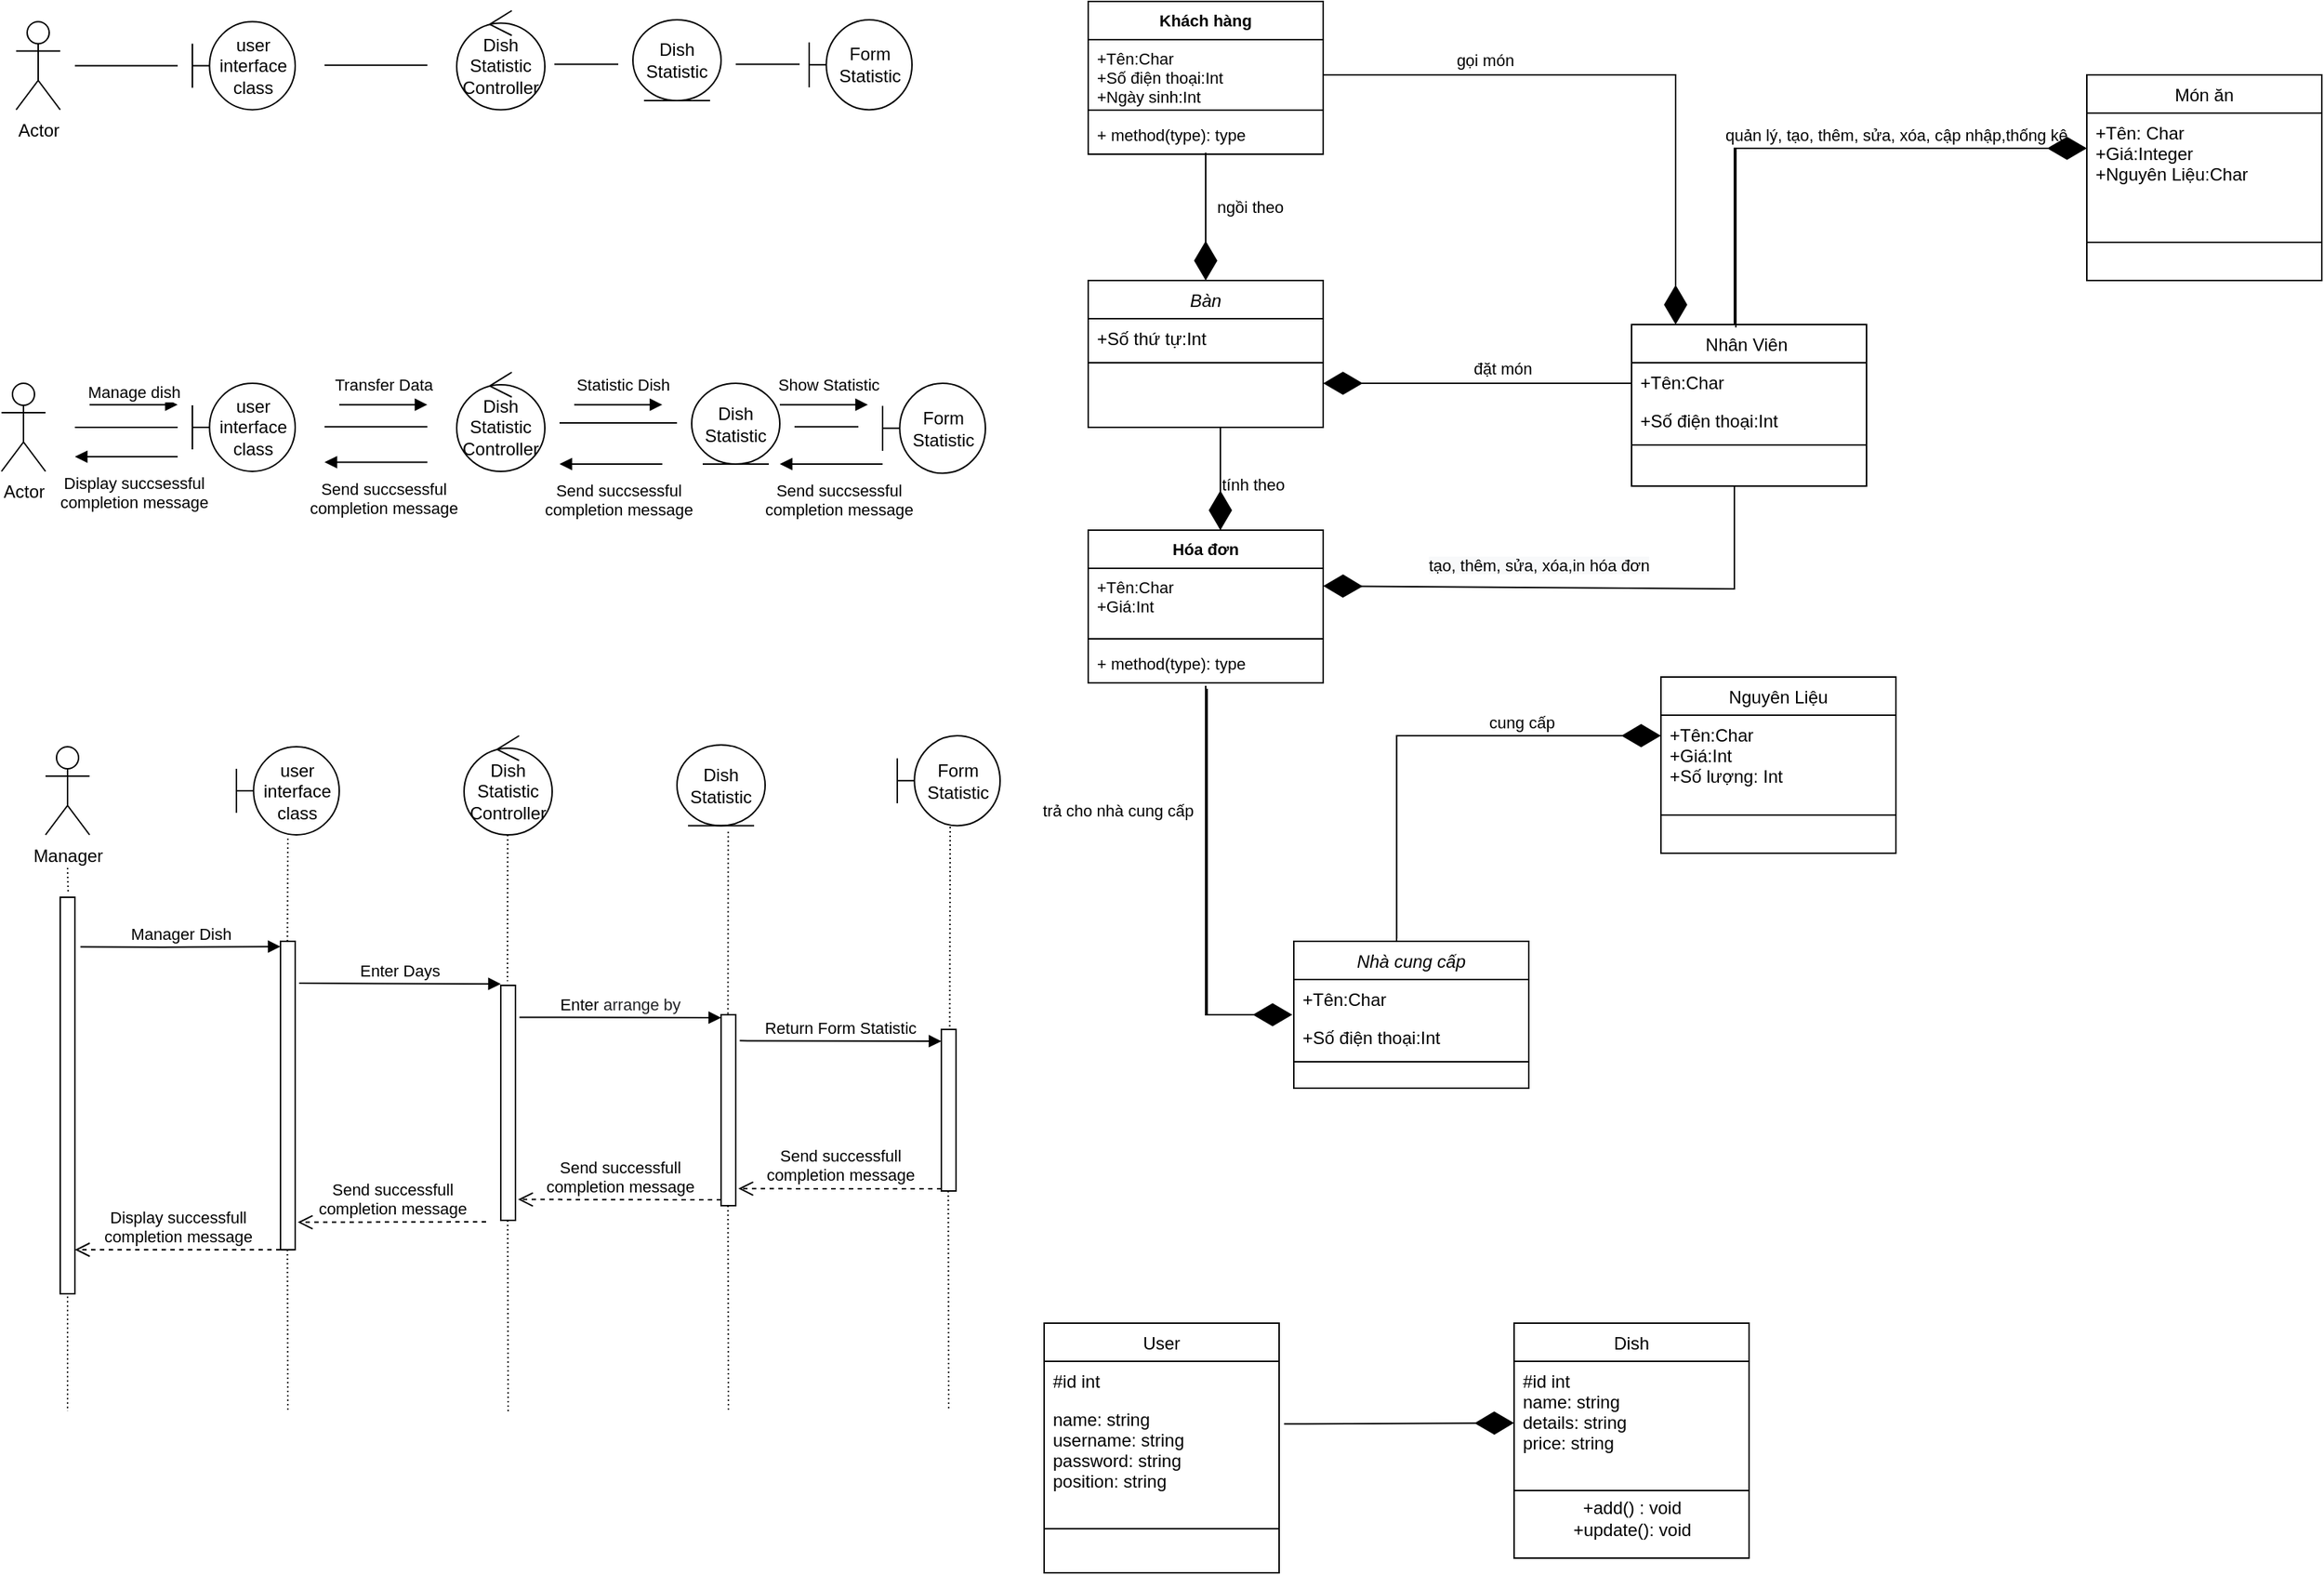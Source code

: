 <mxfile version="18.0.0" type="github">
  <diagram id="C5RBs43oDa-KdzZeNtuy" name="Page-1">
    <mxGraphModel dx="1975" dy="633" grid="1" gridSize="10" guides="1" tooltips="1" connect="1" arrows="1" fold="1" page="1" pageScale="1" pageWidth="827" pageHeight="1169" math="0" shadow="0">
      <root>
        <mxCell id="WIyWlLk6GJQsqaUBKTNV-0" />
        <mxCell id="WIyWlLk6GJQsqaUBKTNV-1" parent="WIyWlLk6GJQsqaUBKTNV-0" />
        <mxCell id="zkfFHV4jXpPFQw0GAbJ--6" value="Nhân Viên &#xa;" style="swimlane;fontStyle=0;align=center;verticalAlign=top;childLayout=stackLayout;horizontal=1;startSize=26;horizontalStack=0;resizeParent=1;resizeLast=0;collapsible=1;marginBottom=0;rounded=0;shadow=0;strokeWidth=1;" parent="WIyWlLk6GJQsqaUBKTNV-1" vertex="1">
          <mxGeometry x="300" y="260" width="160" height="110" as="geometry">
            <mxRectangle x="130" y="380" width="160" height="26" as="alternateBounds" />
          </mxGeometry>
        </mxCell>
        <mxCell id="zkfFHV4jXpPFQw0GAbJ--7" value="+Tên:Char" style="text;align=left;verticalAlign=top;spacingLeft=4;spacingRight=4;overflow=hidden;rotatable=0;points=[[0,0.5],[1,0.5]];portConstraint=eastwest;" parent="zkfFHV4jXpPFQw0GAbJ--6" vertex="1">
          <mxGeometry y="26" width="160" height="26" as="geometry" />
        </mxCell>
        <mxCell id="zkfFHV4jXpPFQw0GAbJ--8" value="+Số điện thoại:Int" style="text;align=left;verticalAlign=top;spacingLeft=4;spacingRight=4;overflow=hidden;rotatable=0;points=[[0,0.5],[1,0.5]];portConstraint=eastwest;rounded=0;shadow=0;html=0;" parent="zkfFHV4jXpPFQw0GAbJ--6" vertex="1">
          <mxGeometry y="52" width="160" height="26" as="geometry" />
        </mxCell>
        <mxCell id="zkfFHV4jXpPFQw0GAbJ--9" value="" style="line;html=1;strokeWidth=1;align=left;verticalAlign=middle;spacingTop=-1;spacingLeft=3;spacingRight=3;rotatable=0;labelPosition=right;points=[];portConstraint=eastwest;" parent="zkfFHV4jXpPFQw0GAbJ--6" vertex="1">
          <mxGeometry y="78" width="160" height="8" as="geometry" />
        </mxCell>
        <mxCell id="zkfFHV4jXpPFQw0GAbJ--13" value="Nguyên Liệu" style="swimlane;fontStyle=0;align=center;verticalAlign=top;childLayout=stackLayout;horizontal=1;startSize=26;horizontalStack=0;resizeParent=1;resizeLast=0;collapsible=1;marginBottom=0;rounded=0;shadow=0;strokeWidth=1;" parent="WIyWlLk6GJQsqaUBKTNV-1" vertex="1">
          <mxGeometry x="320" y="500" width="160" height="120" as="geometry">
            <mxRectangle x="340" y="380" width="170" height="26" as="alternateBounds" />
          </mxGeometry>
        </mxCell>
        <mxCell id="zkfFHV4jXpPFQw0GAbJ--14" value="+Tên:Char&#xa;+Giá:Int&#xa;+Số lượng: Int" style="text;align=left;verticalAlign=top;spacingLeft=4;spacingRight=4;overflow=hidden;rotatable=0;points=[[0,0.5],[1,0.5]];portConstraint=eastwest;" parent="zkfFHV4jXpPFQw0GAbJ--13" vertex="1">
          <mxGeometry y="26" width="160" height="54" as="geometry" />
        </mxCell>
        <mxCell id="zkfFHV4jXpPFQw0GAbJ--15" value="" style="line;html=1;strokeWidth=1;align=left;verticalAlign=middle;spacingTop=-1;spacingLeft=3;spacingRight=3;rotatable=0;labelPosition=right;points=[];portConstraint=eastwest;" parent="zkfFHV4jXpPFQw0GAbJ--13" vertex="1">
          <mxGeometry y="80" width="160" height="28" as="geometry" />
        </mxCell>
        <mxCell id="zkfFHV4jXpPFQw0GAbJ--17" value="Món ăn" style="swimlane;fontStyle=0;align=center;verticalAlign=top;childLayout=stackLayout;horizontal=1;startSize=26;horizontalStack=0;resizeParent=1;resizeLast=0;collapsible=1;marginBottom=0;rounded=0;shadow=0;strokeWidth=1;" parent="WIyWlLk6GJQsqaUBKTNV-1" vertex="1">
          <mxGeometry x="610" y="90" width="160" height="140" as="geometry">
            <mxRectangle x="550" y="140" width="160" height="26" as="alternateBounds" />
          </mxGeometry>
        </mxCell>
        <mxCell id="zkfFHV4jXpPFQw0GAbJ--18" value="+Tên: Char&#xa;+Giá:Integer&#xa;+Nguyên Liệu:Char" style="text;align=left;verticalAlign=top;spacingLeft=4;spacingRight=4;overflow=hidden;rotatable=0;points=[[0,0.5],[1,0.5]];portConstraint=eastwest;" parent="zkfFHV4jXpPFQw0GAbJ--17" vertex="1">
          <mxGeometry y="26" width="160" height="84" as="geometry" />
        </mxCell>
        <mxCell id="zkfFHV4jXpPFQw0GAbJ--23" value="" style="line;html=1;strokeWidth=1;align=left;verticalAlign=middle;spacingTop=-1;spacingLeft=3;spacingRight=3;rotatable=0;labelPosition=right;points=[];portConstraint=eastwest;" parent="zkfFHV4jXpPFQw0GAbJ--17" vertex="1">
          <mxGeometry y="110" width="160" height="8" as="geometry" />
        </mxCell>
        <mxCell id="zkfFHV4jXpPFQw0GAbJ--26" value="" style="endArrow=open;shadow=0;strokeWidth=1;rounded=0;endFill=1;edgeStyle=elbowEdgeStyle;elbow=vertical;exitX=0.444;exitY=0.018;exitDx=0;exitDy=0;exitPerimeter=0;" parent="WIyWlLk6GJQsqaUBKTNV-1" source="zkfFHV4jXpPFQw0GAbJ--6" target="zkfFHV4jXpPFQw0GAbJ--17" edge="1">
          <mxGeometry x="0.5" y="41" relative="1" as="geometry">
            <mxPoint x="370" y="140" as="sourcePoint" />
            <mxPoint x="540" y="192" as="targetPoint" />
            <mxPoint x="-40" y="32" as="offset" />
            <Array as="points">
              <mxPoint x="490" y="140" />
            </Array>
          </mxGeometry>
        </mxCell>
        <mxCell id="zkfFHV4jXpPFQw0GAbJ--27" value="" style="resizable=0;align=left;verticalAlign=bottom;labelBackgroundColor=none;fontSize=12;" parent="zkfFHV4jXpPFQw0GAbJ--26" connectable="0" vertex="1">
          <mxGeometry x="-1" relative="1" as="geometry">
            <mxPoint y="4" as="offset" />
          </mxGeometry>
        </mxCell>
        <mxCell id="zkfFHV4jXpPFQw0GAbJ--28" value="" style="resizable=0;align=right;verticalAlign=bottom;labelBackgroundColor=none;fontSize=12;" parent="zkfFHV4jXpPFQw0GAbJ--26" connectable="0" vertex="1">
          <mxGeometry x="1" relative="1" as="geometry">
            <mxPoint x="-7" y="4" as="offset" />
          </mxGeometry>
        </mxCell>
        <mxCell id="zkfFHV4jXpPFQw0GAbJ--29" value="&lt;span class=&quot;fontstyle21&quot;&gt;&lt;span style=&quot;line-height: 115%&quot;&gt;&lt;font style=&quot;font-size: 11px&quot;&gt;quản lý, tạo, thêm, sửa, xóa, cập nhập,thống kê&lt;/font&gt;&lt;/span&gt;&lt;/span&gt;" style="text;html=1;resizable=0;points=[];;align=center;verticalAlign=middle;labelBackgroundColor=none;rounded=0;shadow=0;strokeWidth=1;fontSize=12;" parent="zkfFHV4jXpPFQw0GAbJ--26" vertex="1" connectable="0">
          <mxGeometry x="0.5" y="49" relative="1" as="geometry">
            <mxPoint x="-40" y="40" as="offset" />
          </mxGeometry>
        </mxCell>
        <mxCell id="2_ZAel9p3WhtuxYIicwM-0" value="Nhà cung cấp" style="swimlane;fontStyle=2;align=center;verticalAlign=top;childLayout=stackLayout;horizontal=1;startSize=26;horizontalStack=0;resizeParent=1;resizeLast=0;collapsible=1;marginBottom=0;rounded=0;shadow=0;strokeWidth=1;" parent="WIyWlLk6GJQsqaUBKTNV-1" vertex="1">
          <mxGeometry x="70" y="680" width="160" height="100" as="geometry">
            <mxRectangle x="230" y="140" width="160" height="26" as="alternateBounds" />
          </mxGeometry>
        </mxCell>
        <mxCell id="2_ZAel9p3WhtuxYIicwM-1" value="+Tên:Char" style="text;align=left;verticalAlign=top;spacingLeft=4;spacingRight=4;overflow=hidden;rotatable=0;points=[[0,0.5],[1,0.5]];portConstraint=eastwest;" parent="2_ZAel9p3WhtuxYIicwM-0" vertex="1">
          <mxGeometry y="26" width="160" height="26" as="geometry" />
        </mxCell>
        <mxCell id="2_ZAel9p3WhtuxYIicwM-2" value="+Số điện thoại:Int" style="text;align=left;verticalAlign=top;spacingLeft=4;spacingRight=4;overflow=hidden;rotatable=0;points=[[0,0.5],[1,0.5]];portConstraint=eastwest;rounded=0;shadow=0;html=0;" parent="2_ZAel9p3WhtuxYIicwM-0" vertex="1">
          <mxGeometry y="52" width="160" height="26" as="geometry" />
        </mxCell>
        <mxCell id="2_ZAel9p3WhtuxYIicwM-4" value="" style="line;html=1;strokeWidth=1;align=left;verticalAlign=middle;spacingTop=-1;spacingLeft=3;spacingRight=3;rotatable=0;labelPosition=right;points=[];portConstraint=eastwest;" parent="2_ZAel9p3WhtuxYIicwM-0" vertex="1">
          <mxGeometry y="78" width="160" height="8" as="geometry" />
        </mxCell>
        <mxCell id="2_ZAel9p3WhtuxYIicwM-10" value="" style="endArrow=open;shadow=0;strokeWidth=1;rounded=0;endFill=1;edgeStyle=elbowEdgeStyle;elbow=vertical;exitX=0.438;exitY=-0.02;exitDx=0;exitDy=0;exitPerimeter=0;" parent="WIyWlLk6GJQsqaUBKTNV-1" source="2_ZAel9p3WhtuxYIicwM-0" edge="1">
          <mxGeometry x="0.5" y="41" relative="1" as="geometry">
            <mxPoint x="170" y="540" as="sourcePoint" />
            <mxPoint x="310" y="540" as="targetPoint" />
            <mxPoint x="-40" y="32" as="offset" />
            <Array as="points">
              <mxPoint x="290" y="540" />
              <mxPoint x="190" y="520" />
            </Array>
          </mxGeometry>
        </mxCell>
        <mxCell id="2_ZAel9p3WhtuxYIicwM-11" value="" style="resizable=0;align=left;verticalAlign=bottom;labelBackgroundColor=none;fontSize=12;" parent="2_ZAel9p3WhtuxYIicwM-10" connectable="0" vertex="1">
          <mxGeometry x="-1" relative="1" as="geometry">
            <mxPoint y="4" as="offset" />
          </mxGeometry>
        </mxCell>
        <mxCell id="2_ZAel9p3WhtuxYIicwM-12" value="" style="resizable=0;align=right;verticalAlign=bottom;labelBackgroundColor=none;fontSize=12;" parent="2_ZAel9p3WhtuxYIicwM-10" connectable="0" vertex="1">
          <mxGeometry x="1" relative="1" as="geometry">
            <mxPoint x="-7" y="4" as="offset" />
          </mxGeometry>
        </mxCell>
        <mxCell id="2_ZAel9p3WhtuxYIicwM-13" value="&lt;span style=&quot;font-size: 11px&quot;&gt;cung cấp&lt;/span&gt;" style="text;html=1;resizable=0;points=[];;align=center;verticalAlign=middle;labelBackgroundColor=none;rounded=0;shadow=0;strokeWidth=1;fontSize=12;" parent="2_ZAel9p3WhtuxYIicwM-10" vertex="1" connectable="0">
          <mxGeometry x="0.5" y="49" relative="1" as="geometry">
            <mxPoint x="-8" y="40" as="offset" />
          </mxGeometry>
        </mxCell>
        <mxCell id="2_ZAel9p3WhtuxYIicwM-14" value="Hóa đơn" style="swimlane;fontStyle=1;align=center;verticalAlign=top;childLayout=stackLayout;horizontal=1;startSize=26;horizontalStack=0;resizeParent=1;resizeParentMax=0;resizeLast=0;collapsible=1;marginBottom=0;fontSize=11;" parent="WIyWlLk6GJQsqaUBKTNV-1" vertex="1">
          <mxGeometry x="-70" y="400" width="160" height="104" as="geometry" />
        </mxCell>
        <mxCell id="2_ZAel9p3WhtuxYIicwM-15" value="+Tên:Char&#xa;+Giá:Int&#xa;" style="text;strokeColor=none;fillColor=none;align=left;verticalAlign=top;spacingLeft=4;spacingRight=4;overflow=hidden;rotatable=0;points=[[0,0.5],[1,0.5]];portConstraint=eastwest;fontSize=11;" parent="2_ZAel9p3WhtuxYIicwM-14" vertex="1">
          <mxGeometry y="26" width="160" height="44" as="geometry" />
        </mxCell>
        <mxCell id="2_ZAel9p3WhtuxYIicwM-16" value="" style="line;strokeWidth=1;fillColor=none;align=left;verticalAlign=middle;spacingTop=-1;spacingLeft=3;spacingRight=3;rotatable=0;labelPosition=right;points=[];portConstraint=eastwest;fontSize=11;" parent="2_ZAel9p3WhtuxYIicwM-14" vertex="1">
          <mxGeometry y="70" width="160" height="8" as="geometry" />
        </mxCell>
        <mxCell id="2_ZAel9p3WhtuxYIicwM-17" value="+ method(type): type" style="text;strokeColor=none;fillColor=none;align=left;verticalAlign=top;spacingLeft=4;spacingRight=4;overflow=hidden;rotatable=0;points=[[0,0.5],[1,0.5]];portConstraint=eastwest;fontSize=11;" parent="2_ZAel9p3WhtuxYIicwM-14" vertex="1">
          <mxGeometry y="78" width="160" height="26" as="geometry" />
        </mxCell>
        <mxCell id="2_ZAel9p3WhtuxYIicwM-22" value="Khách hàng" style="swimlane;fontStyle=1;align=center;verticalAlign=top;childLayout=stackLayout;horizontal=1;startSize=26;horizontalStack=0;resizeParent=1;resizeParentMax=0;resizeLast=0;collapsible=1;marginBottom=0;fontSize=11;" parent="WIyWlLk6GJQsqaUBKTNV-1" vertex="1">
          <mxGeometry x="-70" y="40" width="160" height="104" as="geometry" />
        </mxCell>
        <mxCell id="2_ZAel9p3WhtuxYIicwM-23" value="+Tên:Char&#xa;+Số điện thoại:Int&#xa;+Ngày sinh:Int" style="text;strokeColor=none;fillColor=none;align=left;verticalAlign=top;spacingLeft=4;spacingRight=4;overflow=hidden;rotatable=0;points=[[0,0.5],[1,0.5]];portConstraint=eastwest;fontSize=11;" parent="2_ZAel9p3WhtuxYIicwM-22" vertex="1">
          <mxGeometry y="26" width="160" height="44" as="geometry" />
        </mxCell>
        <mxCell id="2_ZAel9p3WhtuxYIicwM-24" value="" style="line;strokeWidth=1;fillColor=none;align=left;verticalAlign=middle;spacingTop=-1;spacingLeft=3;spacingRight=3;rotatable=0;labelPosition=right;points=[];portConstraint=eastwest;fontSize=11;" parent="2_ZAel9p3WhtuxYIicwM-22" vertex="1">
          <mxGeometry y="70" width="160" height="8" as="geometry" />
        </mxCell>
        <mxCell id="2_ZAel9p3WhtuxYIicwM-25" value="+ method(type): type" style="text;strokeColor=none;fillColor=none;align=left;verticalAlign=top;spacingLeft=4;spacingRight=4;overflow=hidden;rotatable=0;points=[[0,0.5],[1,0.5]];portConstraint=eastwest;fontSize=11;" parent="2_ZAel9p3WhtuxYIicwM-22" vertex="1">
          <mxGeometry y="78" width="160" height="26" as="geometry" />
        </mxCell>
        <mxCell id="4nAIRDbmSFTLAOndW7qM-0" value="Bàn" style="swimlane;fontStyle=2;align=center;verticalAlign=top;childLayout=stackLayout;horizontal=1;startSize=26;horizontalStack=0;resizeParent=1;resizeLast=0;collapsible=1;marginBottom=0;rounded=0;shadow=0;strokeWidth=1;" parent="WIyWlLk6GJQsqaUBKTNV-1" vertex="1">
          <mxGeometry x="-70" y="230" width="160" height="100" as="geometry">
            <mxRectangle x="230" y="140" width="160" height="26" as="alternateBounds" />
          </mxGeometry>
        </mxCell>
        <mxCell id="4nAIRDbmSFTLAOndW7qM-1" value="+Số thứ tự:Int" style="text;align=left;verticalAlign=top;spacingLeft=4;spacingRight=4;overflow=hidden;rotatable=0;points=[[0,0.5],[1,0.5]];portConstraint=eastwest;" parent="4nAIRDbmSFTLAOndW7qM-0" vertex="1">
          <mxGeometry y="26" width="160" height="26" as="geometry" />
        </mxCell>
        <mxCell id="4nAIRDbmSFTLAOndW7qM-3" value="" style="line;html=1;strokeWidth=1;align=left;verticalAlign=middle;spacingTop=-1;spacingLeft=3;spacingRight=3;rotatable=0;labelPosition=right;points=[];portConstraint=eastwest;" parent="4nAIRDbmSFTLAOndW7qM-0" vertex="1">
          <mxGeometry y="52" width="160" height="8" as="geometry" />
        </mxCell>
        <mxCell id="4nAIRDbmSFTLAOndW7qM-4" value="" style="endArrow=open;shadow=0;strokeWidth=1;rounded=0;endFill=1;edgeStyle=elbowEdgeStyle;elbow=vertical;exitX=0.5;exitY=1.077;exitDx=0;exitDy=0;exitPerimeter=0;" parent="WIyWlLk6GJQsqaUBKTNV-1" source="2_ZAel9p3WhtuxYIicwM-17" edge="1">
          <mxGeometry x="0.5" y="41" relative="1" as="geometry">
            <mxPoint x="308.08" y="317.996" as="sourcePoint" />
            <mxPoint x="60" y="730" as="targetPoint" />
            <mxPoint x="-40" y="32" as="offset" />
            <Array as="points">
              <mxPoint x="10" y="730" />
              <mxPoint x="-10" y="520" />
              <mxPoint x="440" y="230" />
            </Array>
          </mxGeometry>
        </mxCell>
        <mxCell id="4nAIRDbmSFTLAOndW7qM-5" value="" style="resizable=0;align=left;verticalAlign=bottom;labelBackgroundColor=none;fontSize=12;" parent="4nAIRDbmSFTLAOndW7qM-4" connectable="0" vertex="1">
          <mxGeometry x="-1" relative="1" as="geometry">
            <mxPoint y="4" as="offset" />
          </mxGeometry>
        </mxCell>
        <mxCell id="4nAIRDbmSFTLAOndW7qM-6" value="" style="resizable=0;align=right;verticalAlign=bottom;labelBackgroundColor=none;fontSize=12;" parent="4nAIRDbmSFTLAOndW7qM-4" connectable="0" vertex="1">
          <mxGeometry x="1" relative="1" as="geometry">
            <mxPoint x="-7" y="4" as="offset" />
          </mxGeometry>
        </mxCell>
        <mxCell id="4nAIRDbmSFTLAOndW7qM-7" value="&lt;span style=&quot;font-size: 11px&quot;&gt;trả cho nhà cung cấp&lt;/span&gt;" style="text;html=1;resizable=0;points=[];;align=center;verticalAlign=middle;labelBackgroundColor=none;rounded=0;shadow=0;strokeWidth=1;fontSize=12;" parent="4nAIRDbmSFTLAOndW7qM-4" vertex="1" connectable="0">
          <mxGeometry x="0.5" y="49" relative="1" as="geometry">
            <mxPoint x="-109" y="-121" as="offset" />
          </mxGeometry>
        </mxCell>
        <mxCell id="4nAIRDbmSFTLAOndW7qM-8" value="&lt;span style=&quot;font-size: 11px&quot;&gt;gọi món&lt;br&gt;&lt;/span&gt;" style="text;html=1;resizable=0;points=[];;align=center;verticalAlign=middle;labelBackgroundColor=none;rounded=0;shadow=0;strokeWidth=1;fontSize=12;" parent="WIyWlLk6GJQsqaUBKTNV-1" vertex="1" connectable="0">
          <mxGeometry x="210" y="80.002" as="geometry">
            <mxPoint x="-10" as="offset" />
          </mxGeometry>
        </mxCell>
        <mxCell id="4nAIRDbmSFTLAOndW7qM-13" value="" style="endArrow=open;shadow=0;strokeWidth=1;rounded=0;endFill=1;edgeStyle=elbowEdgeStyle;elbow=vertical;exitX=0;exitY=0.5;exitDx=0;exitDy=0;" parent="WIyWlLk6GJQsqaUBKTNV-1" source="zkfFHV4jXpPFQw0GAbJ--7" edge="1">
          <mxGeometry x="0.5" y="41" relative="1" as="geometry">
            <mxPoint x="100" y="98" as="sourcePoint" />
            <mxPoint x="92" y="300" as="targetPoint" />
            <mxPoint x="-40" y="32" as="offset" />
            <Array as="points">
              <mxPoint x="210" y="300" />
              <mxPoint x="80" y="100" />
              <mxPoint x="-200" y="-170" />
              <mxPoint x="-180" y="-170" />
            </Array>
          </mxGeometry>
        </mxCell>
        <mxCell id="4nAIRDbmSFTLAOndW7qM-14" value="" style="resizable=0;align=left;verticalAlign=bottom;labelBackgroundColor=none;fontSize=12;" parent="4nAIRDbmSFTLAOndW7qM-13" connectable="0" vertex="1">
          <mxGeometry x="-1" relative="1" as="geometry">
            <mxPoint y="4" as="offset" />
          </mxGeometry>
        </mxCell>
        <mxCell id="4nAIRDbmSFTLAOndW7qM-15" value="" style="resizable=0;align=right;verticalAlign=bottom;labelBackgroundColor=none;fontSize=12;" parent="4nAIRDbmSFTLAOndW7qM-13" connectable="0" vertex="1">
          <mxGeometry x="1" relative="1" as="geometry">
            <mxPoint x="-7" y="4" as="offset" />
          </mxGeometry>
        </mxCell>
        <mxCell id="4nAIRDbmSFTLAOndW7qM-16" value="&lt;span style=&quot;font-size: 11px&quot;&gt;đặt món&lt;/span&gt;" style="text;html=1;resizable=0;points=[];;align=center;verticalAlign=middle;labelBackgroundColor=none;rounded=0;shadow=0;strokeWidth=1;fontSize=12;" parent="4nAIRDbmSFTLAOndW7qM-13" vertex="1" connectable="0">
          <mxGeometry x="0.5" y="49" relative="1" as="geometry">
            <mxPoint x="68" y="-59" as="offset" />
          </mxGeometry>
        </mxCell>
        <mxCell id="4nAIRDbmSFTLAOndW7qM-17" value="" style="endArrow=open;shadow=0;strokeWidth=1;rounded=0;endFill=1;edgeStyle=elbowEdgeStyle;elbow=vertical;" parent="WIyWlLk6GJQsqaUBKTNV-1" edge="1">
          <mxGeometry x="0.5" y="41" relative="1" as="geometry">
            <mxPoint x="20" y="330" as="sourcePoint" />
            <mxPoint x="20" y="400" as="targetPoint" />
            <mxPoint x="-40" y="32" as="offset" />
            <Array as="points">
              <mxPoint x="-10" y="370" />
            </Array>
          </mxGeometry>
        </mxCell>
        <mxCell id="4nAIRDbmSFTLAOndW7qM-18" value="" style="resizable=0;align=left;verticalAlign=bottom;labelBackgroundColor=none;fontSize=12;" parent="4nAIRDbmSFTLAOndW7qM-17" connectable="0" vertex="1">
          <mxGeometry x="-1" relative="1" as="geometry">
            <mxPoint y="4" as="offset" />
          </mxGeometry>
        </mxCell>
        <mxCell id="4nAIRDbmSFTLAOndW7qM-19" value="" style="resizable=0;align=right;verticalAlign=bottom;labelBackgroundColor=none;fontSize=12;" parent="4nAIRDbmSFTLAOndW7qM-17" connectable="0" vertex="1">
          <mxGeometry x="1" relative="1" as="geometry">
            <mxPoint x="-7" y="4" as="offset" />
          </mxGeometry>
        </mxCell>
        <mxCell id="4nAIRDbmSFTLAOndW7qM-20" value="&lt;span style=&quot;font-size: 11px&quot;&gt;tính theo&lt;br&gt;&lt;/span&gt;" style="text;html=1;resizable=0;points=[];;align=center;verticalAlign=middle;labelBackgroundColor=none;rounded=0;shadow=0;strokeWidth=1;fontSize=12;" parent="4nAIRDbmSFTLAOndW7qM-17" vertex="1" connectable="0">
          <mxGeometry x="0.5" y="49" relative="1" as="geometry">
            <mxPoint x="-27" y="-14" as="offset" />
          </mxGeometry>
        </mxCell>
        <mxCell id="Tu6kfOge4ErSRePJPXsY-0" value="Actor" style="shape=umlActor;verticalLabelPosition=bottom;verticalAlign=top;html=1;outlineConnect=0;" parent="WIyWlLk6GJQsqaUBKTNV-1" vertex="1">
          <mxGeometry x="-810" y="300" width="30" height="60" as="geometry" />
        </mxCell>
        <mxCell id="Tu6kfOge4ErSRePJPXsY-1" value="" style="endArrow=diamondThin;endFill=1;endSize=24;html=1;rounded=0;" parent="WIyWlLk6GJQsqaUBKTNV-1" edge="1">
          <mxGeometry width="160" relative="1" as="geometry">
            <mxPoint x="90" y="90" as="sourcePoint" />
            <mxPoint x="330" y="260" as="targetPoint" />
            <Array as="points">
              <mxPoint x="330" y="90" />
            </Array>
          </mxGeometry>
        </mxCell>
        <mxCell id="Tu6kfOge4ErSRePJPXsY-2" value="" style="endArrow=diamondThin;endFill=1;endSize=24;html=1;rounded=0;" parent="WIyWlLk6GJQsqaUBKTNV-1" edge="1">
          <mxGeometry width="160" relative="1" as="geometry">
            <mxPoint x="370" y="260" as="sourcePoint" />
            <mxPoint x="610" y="140" as="targetPoint" />
            <Array as="points">
              <mxPoint x="370" y="140" />
            </Array>
          </mxGeometry>
        </mxCell>
        <mxCell id="Tu6kfOge4ErSRePJPXsY-3" value="" style="endArrow=diamondThin;endFill=1;endSize=24;html=1;rounded=0;" parent="WIyWlLk6GJQsqaUBKTNV-1" edge="1">
          <mxGeometry width="160" relative="1" as="geometry">
            <mxPoint x="20" y="330" as="sourcePoint" />
            <mxPoint x="20" y="400" as="targetPoint" />
          </mxGeometry>
        </mxCell>
        <mxCell id="Tu6kfOge4ErSRePJPXsY-4" value="" style="endArrow=diamondThin;endFill=1;endSize=24;html=1;rounded=0;exitX=0.506;exitY=1.154;exitDx=0;exitDy=0;exitPerimeter=0;entryX=-0.006;entryY=0.923;entryDx=0;entryDy=0;entryPerimeter=0;" parent="WIyWlLk6GJQsqaUBKTNV-1" source="2_ZAel9p3WhtuxYIicwM-17" target="2_ZAel9p3WhtuxYIicwM-1" edge="1">
          <mxGeometry width="160" relative="1" as="geometry">
            <mxPoint x="180" y="390" as="sourcePoint" />
            <mxPoint x="340" y="390" as="targetPoint" />
            <Array as="points">
              <mxPoint x="11" y="730" />
            </Array>
          </mxGeometry>
        </mxCell>
        <mxCell id="Tu6kfOge4ErSRePJPXsY-5" value="" style="endArrow=diamondThin;endFill=1;endSize=24;html=1;rounded=0;entryX=1;entryY=0.273;entryDx=0;entryDy=0;entryPerimeter=0;" parent="WIyWlLk6GJQsqaUBKTNV-1" target="2_ZAel9p3WhtuxYIicwM-15" edge="1">
          <mxGeometry width="160" relative="1" as="geometry">
            <mxPoint x="370" y="370" as="sourcePoint" />
            <mxPoint x="90" y="430" as="targetPoint" />
            <Array as="points">
              <mxPoint x="370" y="440" />
            </Array>
          </mxGeometry>
        </mxCell>
        <mxCell id="Tu6kfOge4ErSRePJPXsY-6" value="&lt;span style=&quot;color: rgb(0, 0, 0); font-family: Helvetica; font-size: 11px; font-style: normal; font-variant-ligatures: normal; font-variant-caps: normal; font-weight: 400; letter-spacing: normal; orphans: 2; text-align: center; text-indent: 0px; text-transform: none; widows: 2; word-spacing: 0px; -webkit-text-stroke-width: 0px; background-color: rgb(248, 249, 250); text-decoration-thickness: initial; text-decoration-style: initial; text-decoration-color: initial; float: none; display: inline !important;&quot;&gt;tạo, thêm, sửa, xóa,in hóa đơn&lt;/span&gt;" style="text;whiteSpace=wrap;html=1;" parent="WIyWlLk6GJQsqaUBKTNV-1" vertex="1">
          <mxGeometry x="160" y="410" width="180" height="30" as="geometry" />
        </mxCell>
        <mxCell id="Tu6kfOge4ErSRePJPXsY-7" value="" style="endArrow=diamondThin;endFill=1;endSize=24;html=1;rounded=0;" parent="WIyWlLk6GJQsqaUBKTNV-1" edge="1">
          <mxGeometry width="160" relative="1" as="geometry">
            <mxPoint x="300" y="300" as="sourcePoint" />
            <mxPoint x="90" y="300" as="targetPoint" />
          </mxGeometry>
        </mxCell>
        <mxCell id="Tu6kfOge4ErSRePJPXsY-8" value="" style="endArrow=diamondThin;endFill=1;endSize=24;html=1;rounded=0;entryX=0;entryY=0.259;entryDx=0;entryDy=0;entryPerimeter=0;" parent="WIyWlLk6GJQsqaUBKTNV-1" target="zkfFHV4jXpPFQw0GAbJ--14" edge="1">
          <mxGeometry width="160" relative="1" as="geometry">
            <mxPoint x="140" y="680" as="sourcePoint" />
            <mxPoint x="340" y="390" as="targetPoint" />
            <Array as="points">
              <mxPoint x="140" y="540" />
            </Array>
          </mxGeometry>
        </mxCell>
        <mxCell id="Tu6kfOge4ErSRePJPXsY-9" value="" style="endArrow=diamondThin;endFill=1;endSize=24;html=1;rounded=0;exitX=0.5;exitY=0.962;exitDx=0;exitDy=0;exitPerimeter=0;" parent="WIyWlLk6GJQsqaUBKTNV-1" source="2_ZAel9p3WhtuxYIicwM-25" target="4nAIRDbmSFTLAOndW7qM-0" edge="1">
          <mxGeometry width="160" relative="1" as="geometry">
            <mxPoint x="180" y="390" as="sourcePoint" />
            <mxPoint x="340" y="390" as="targetPoint" />
          </mxGeometry>
        </mxCell>
        <mxCell id="Tu6kfOge4ErSRePJPXsY-10" value="&lt;span style=&quot;font-size: 11px&quot;&gt;ngồi theo&lt;/span&gt;" style="text;html=1;resizable=0;points=[];;align=center;verticalAlign=middle;labelBackgroundColor=none;rounded=0;shadow=0;strokeWidth=1;fontSize=12;" parent="WIyWlLk6GJQsqaUBKTNV-1" vertex="1" connectable="0">
          <mxGeometry x="40" y="180" as="geometry" />
        </mxCell>
        <mxCell id="Tu6kfOge4ErSRePJPXsY-11" value="User" style="swimlane;fontStyle=0;align=center;verticalAlign=top;childLayout=stackLayout;horizontal=1;startSize=26;horizontalStack=0;resizeParent=1;resizeLast=0;collapsible=1;marginBottom=0;rounded=0;shadow=0;strokeWidth=1;" parent="WIyWlLk6GJQsqaUBKTNV-1" vertex="1">
          <mxGeometry x="-100" y="940" width="160" height="170" as="geometry">
            <mxRectangle x="130" y="380" width="160" height="26" as="alternateBounds" />
          </mxGeometry>
        </mxCell>
        <mxCell id="Tu6kfOge4ErSRePJPXsY-12" value="#id int    " style="text;align=left;verticalAlign=top;spacingLeft=4;spacingRight=4;overflow=hidden;rotatable=0;points=[[0,0.5],[1,0.5]];portConstraint=eastwest;" parent="Tu6kfOge4ErSRePJPXsY-11" vertex="1">
          <mxGeometry y="26" width="160" height="26" as="geometry" />
        </mxCell>
        <mxCell id="Tu6kfOge4ErSRePJPXsY-13" value="name: string&#xa;username: string&#xa;password: string    &#xa;position: string" style="text;align=left;verticalAlign=top;spacingLeft=4;spacingRight=4;overflow=hidden;rotatable=0;points=[[0,0.5],[1,0.5]];portConstraint=eastwest;rounded=0;shadow=0;html=0;" parent="Tu6kfOge4ErSRePJPXsY-11" vertex="1">
          <mxGeometry y="52" width="160" height="68" as="geometry" />
        </mxCell>
        <mxCell id="Tu6kfOge4ErSRePJPXsY-14" value="" style="line;html=1;strokeWidth=1;align=left;verticalAlign=middle;spacingTop=-1;spacingLeft=3;spacingRight=3;rotatable=0;labelPosition=right;points=[];portConstraint=eastwest;" parent="Tu6kfOge4ErSRePJPXsY-11" vertex="1">
          <mxGeometry y="120" width="160" height="40" as="geometry" />
        </mxCell>
        <mxCell id="Tu6kfOge4ErSRePJPXsY-15" value="Dish" style="swimlane;fontStyle=0;align=center;verticalAlign=top;childLayout=stackLayout;horizontal=1;startSize=26;horizontalStack=0;resizeParent=1;resizeLast=0;collapsible=1;marginBottom=0;rounded=0;shadow=0;strokeWidth=1;" parent="WIyWlLk6GJQsqaUBKTNV-1" vertex="1">
          <mxGeometry x="220" y="940" width="160" height="160" as="geometry">
            <mxRectangle x="550" y="140" width="160" height="26" as="alternateBounds" />
          </mxGeometry>
        </mxCell>
        <mxCell id="Tu6kfOge4ErSRePJPXsY-16" value="#id int   &#xa;name: string&#xa;details: string&#xa;price: string&#xa;&#xa;" style="text;align=left;verticalAlign=top;spacingLeft=4;spacingRight=4;overflow=hidden;rotatable=0;points=[[0,0.5],[1,0.5]];portConstraint=eastwest;" parent="Tu6kfOge4ErSRePJPXsY-15" vertex="1">
          <mxGeometry y="26" width="160" height="84" as="geometry" />
        </mxCell>
        <mxCell id="Tu6kfOge4ErSRePJPXsY-17" value="" style="line;html=1;strokeWidth=1;align=left;verticalAlign=middle;spacingTop=-1;spacingLeft=3;spacingRight=3;rotatable=0;labelPosition=right;points=[];portConstraint=eastwest;" parent="Tu6kfOge4ErSRePJPXsY-15" vertex="1">
          <mxGeometry y="110" width="160" height="8" as="geometry" />
        </mxCell>
        <mxCell id="Tu6kfOge4ErSRePJPXsY-19" value="+add() : void&lt;br&gt;+update(): void" style="text;html=1;align=center;verticalAlign=middle;resizable=0;points=[];autosize=1;strokeColor=none;fillColor=none;" parent="Tu6kfOge4ErSRePJPXsY-15" vertex="1">
          <mxGeometry y="118" width="160" height="30" as="geometry" />
        </mxCell>
        <mxCell id="Tu6kfOge4ErSRePJPXsY-21" value="" style="endArrow=diamondThin;endFill=1;endSize=24;html=1;rounded=0;entryX=0;entryY=0.5;entryDx=0;entryDy=0;exitX=1.021;exitY=0.245;exitDx=0;exitDy=0;exitPerimeter=0;" parent="WIyWlLk6GJQsqaUBKTNV-1" source="Tu6kfOge4ErSRePJPXsY-13" target="Tu6kfOge4ErSRePJPXsY-16" edge="1">
          <mxGeometry width="160" relative="1" as="geometry">
            <mxPoint x="-60" y="920" as="sourcePoint" />
            <mxPoint x="100" y="920" as="targetPoint" />
          </mxGeometry>
        </mxCell>
        <mxCell id="Tu6kfOge4ErSRePJPXsY-25" value="user interface&lt;br&gt;class" style="shape=umlBoundary;whiteSpace=wrap;html=1;" parent="WIyWlLk6GJQsqaUBKTNV-1" vertex="1">
          <mxGeometry x="-680" y="300" width="70" height="60" as="geometry" />
        </mxCell>
        <mxCell id="Tu6kfOge4ErSRePJPXsY-26" value="Dish&lt;br&gt;Statistic&lt;br&gt;Controller" style="ellipse;shape=umlControl;whiteSpace=wrap;html=1;" parent="WIyWlLk6GJQsqaUBKTNV-1" vertex="1">
          <mxGeometry x="-500" y="292.5" width="60" height="67.5" as="geometry" />
        </mxCell>
        <mxCell id="Tu6kfOge4ErSRePJPXsY-27" value="Form&lt;br&gt;Statistic" style="shape=umlBoundary;whiteSpace=wrap;html=1;" parent="WIyWlLk6GJQsqaUBKTNV-1" vertex="1">
          <mxGeometry x="-210" y="300" width="70" height="61.25" as="geometry" />
        </mxCell>
        <mxCell id="Tu6kfOge4ErSRePJPXsY-28" value="" style="endArrow=none;html=1;rounded=0;" parent="WIyWlLk6GJQsqaUBKTNV-1" edge="1">
          <mxGeometry relative="1" as="geometry">
            <mxPoint x="-760" y="330" as="sourcePoint" />
            <mxPoint x="-690" y="330" as="targetPoint" />
          </mxGeometry>
        </mxCell>
        <mxCell id="Tu6kfOge4ErSRePJPXsY-30" value="" style="endArrow=none;html=1;rounded=0;" parent="WIyWlLk6GJQsqaUBKTNV-1" edge="1">
          <mxGeometry relative="1" as="geometry">
            <mxPoint x="-590" y="329.58" as="sourcePoint" />
            <mxPoint x="-520" y="329.58" as="targetPoint" />
          </mxGeometry>
        </mxCell>
        <mxCell id="Tu6kfOge4ErSRePJPXsY-31" value="" style="endArrow=none;html=1;rounded=0;" parent="WIyWlLk6GJQsqaUBKTNV-1" edge="1">
          <mxGeometry relative="1" as="geometry">
            <mxPoint x="-430" y="327" as="sourcePoint" />
            <mxPoint x="-350" y="327" as="targetPoint" />
          </mxGeometry>
        </mxCell>
        <mxCell id="Tu6kfOge4ErSRePJPXsY-32" value="Dish&lt;br&gt;Statistic" style="ellipse;shape=umlEntity;whiteSpace=wrap;html=1;" parent="WIyWlLk6GJQsqaUBKTNV-1" vertex="1">
          <mxGeometry x="-340" y="300" width="60" height="55" as="geometry" />
        </mxCell>
        <mxCell id="Tu6kfOge4ErSRePJPXsY-33" value="" style="endArrow=none;html=1;rounded=0;" parent="WIyWlLk6GJQsqaUBKTNV-1" edge="1">
          <mxGeometry relative="1" as="geometry">
            <mxPoint x="-270" y="329.58" as="sourcePoint" />
            <mxPoint x="-226.5" y="329.62" as="targetPoint" />
          </mxGeometry>
        </mxCell>
        <mxCell id="Tu6kfOge4ErSRePJPXsY-34" value="Actor" style="shape=umlActor;verticalLabelPosition=bottom;verticalAlign=top;html=1;outlineConnect=0;" parent="WIyWlLk6GJQsqaUBKTNV-1" vertex="1">
          <mxGeometry x="-800" y="53.75" width="30" height="60" as="geometry" />
        </mxCell>
        <mxCell id="Tu6kfOge4ErSRePJPXsY-35" value="user interface&lt;br&gt;class" style="shape=umlBoundary;whiteSpace=wrap;html=1;" parent="WIyWlLk6GJQsqaUBKTNV-1" vertex="1">
          <mxGeometry x="-680" y="53.75" width="70" height="60" as="geometry" />
        </mxCell>
        <mxCell id="Tu6kfOge4ErSRePJPXsY-36" value="Dish&lt;br&gt;Statistic&lt;br&gt;Controller" style="ellipse;shape=umlControl;whiteSpace=wrap;html=1;" parent="WIyWlLk6GJQsqaUBKTNV-1" vertex="1">
          <mxGeometry x="-500" y="46.25" width="60" height="67.5" as="geometry" />
        </mxCell>
        <mxCell id="Tu6kfOge4ErSRePJPXsY-37" value="Form&lt;br&gt;Statistic" style="shape=umlBoundary;whiteSpace=wrap;html=1;" parent="WIyWlLk6GJQsqaUBKTNV-1" vertex="1">
          <mxGeometry x="-260" y="52.5" width="70" height="61.25" as="geometry" />
        </mxCell>
        <mxCell id="Tu6kfOge4ErSRePJPXsY-38" value="" style="endArrow=none;html=1;rounded=0;" parent="WIyWlLk6GJQsqaUBKTNV-1" edge="1">
          <mxGeometry relative="1" as="geometry">
            <mxPoint x="-760" y="83.75" as="sourcePoint" />
            <mxPoint x="-690" y="83.75" as="targetPoint" />
          </mxGeometry>
        </mxCell>
        <mxCell id="Tu6kfOge4ErSRePJPXsY-39" value="" style="endArrow=none;html=1;rounded=0;" parent="WIyWlLk6GJQsqaUBKTNV-1" edge="1">
          <mxGeometry relative="1" as="geometry">
            <mxPoint x="-590" y="83.33" as="sourcePoint" />
            <mxPoint x="-520" y="83.33" as="targetPoint" />
          </mxGeometry>
        </mxCell>
        <mxCell id="Tu6kfOge4ErSRePJPXsY-40" value="" style="endArrow=none;html=1;rounded=0;" parent="WIyWlLk6GJQsqaUBKTNV-1" edge="1">
          <mxGeometry relative="1" as="geometry">
            <mxPoint x="-433.5" y="82.71" as="sourcePoint" />
            <mxPoint x="-390" y="82.75" as="targetPoint" />
          </mxGeometry>
        </mxCell>
        <mxCell id="Tu6kfOge4ErSRePJPXsY-41" value="Dish&lt;br&gt;Statistic" style="ellipse;shape=umlEntity;whiteSpace=wrap;html=1;" parent="WIyWlLk6GJQsqaUBKTNV-1" vertex="1">
          <mxGeometry x="-380" y="52.5" width="60" height="55" as="geometry" />
        </mxCell>
        <mxCell id="Tu6kfOge4ErSRePJPXsY-42" value="" style="endArrow=none;html=1;rounded=0;" parent="WIyWlLk6GJQsqaUBKTNV-1" edge="1">
          <mxGeometry relative="1" as="geometry">
            <mxPoint x="-310" y="82.71" as="sourcePoint" />
            <mxPoint x="-266.5" y="82.75" as="targetPoint" />
          </mxGeometry>
        </mxCell>
        <mxCell id="Tu6kfOge4ErSRePJPXsY-43" value="Manage dish" style="html=1;verticalAlign=bottom;endArrow=block;rounded=0;" parent="WIyWlLk6GJQsqaUBKTNV-1" edge="1">
          <mxGeometry width="80" relative="1" as="geometry">
            <mxPoint x="-750" y="314.58" as="sourcePoint" />
            <mxPoint x="-690" y="314.58" as="targetPoint" />
          </mxGeometry>
        </mxCell>
        <mxCell id="Tu6kfOge4ErSRePJPXsY-44" value="Display succsessful&lt;br&gt;completion message" style="html=1;verticalAlign=bottom;endArrow=block;rounded=0;" parent="WIyWlLk6GJQsqaUBKTNV-1" edge="1">
          <mxGeometry x="-0.143" y="40" width="80" relative="1" as="geometry">
            <mxPoint x="-690" y="350" as="sourcePoint" />
            <mxPoint x="-760" y="350" as="targetPoint" />
            <mxPoint as="offset" />
          </mxGeometry>
        </mxCell>
        <mxCell id="Tu6kfOge4ErSRePJPXsY-46" value="Transfer Data" style="html=1;verticalAlign=bottom;endArrow=block;rounded=0;" parent="WIyWlLk6GJQsqaUBKTNV-1" edge="1">
          <mxGeometry y="5" width="80" relative="1" as="geometry">
            <mxPoint x="-580" y="314.58" as="sourcePoint" />
            <mxPoint x="-520" y="314.58" as="targetPoint" />
            <mxPoint as="offset" />
          </mxGeometry>
        </mxCell>
        <mxCell id="Tu6kfOge4ErSRePJPXsY-47" value="Send succsessful&lt;br&gt;completion message" style="html=1;verticalAlign=bottom;endArrow=block;rounded=0;" parent="WIyWlLk6GJQsqaUBKTNV-1" edge="1">
          <mxGeometry x="-0.143" y="40" width="80" relative="1" as="geometry">
            <mxPoint x="-520" y="353.75" as="sourcePoint" />
            <mxPoint x="-590" y="353.75" as="targetPoint" />
            <mxPoint as="offset" />
          </mxGeometry>
        </mxCell>
        <mxCell id="Tu6kfOge4ErSRePJPXsY-48" value="Statistic Dish" style="html=1;verticalAlign=bottom;endArrow=block;rounded=0;" parent="WIyWlLk6GJQsqaUBKTNV-1" edge="1">
          <mxGeometry x="0.1" y="5" width="80" relative="1" as="geometry">
            <mxPoint x="-420" y="314.58" as="sourcePoint" />
            <mxPoint x="-360" y="314.58" as="targetPoint" />
            <mxPoint as="offset" />
          </mxGeometry>
        </mxCell>
        <mxCell id="Tu6kfOge4ErSRePJPXsY-49" value="Send succsessful&lt;br&gt;completion message" style="html=1;verticalAlign=bottom;endArrow=block;rounded=0;" parent="WIyWlLk6GJQsqaUBKTNV-1" edge="1">
          <mxGeometry x="-0.143" y="40" width="80" relative="1" as="geometry">
            <mxPoint x="-360" y="355" as="sourcePoint" />
            <mxPoint x="-430" y="355" as="targetPoint" />
            <mxPoint as="offset" />
          </mxGeometry>
        </mxCell>
        <mxCell id="Tu6kfOge4ErSRePJPXsY-50" value="Show Statistic" style="html=1;verticalAlign=bottom;endArrow=block;rounded=0;" parent="WIyWlLk6GJQsqaUBKTNV-1" edge="1">
          <mxGeometry x="0.1" y="5" width="80" relative="1" as="geometry">
            <mxPoint x="-280" y="314.58" as="sourcePoint" />
            <mxPoint x="-220" y="314.58" as="targetPoint" />
            <mxPoint as="offset" />
          </mxGeometry>
        </mxCell>
        <mxCell id="Tu6kfOge4ErSRePJPXsY-51" value="Send succsessful&lt;br&gt;completion message" style="html=1;verticalAlign=bottom;endArrow=block;rounded=0;" parent="WIyWlLk6GJQsqaUBKTNV-1" edge="1">
          <mxGeometry x="-0.143" y="40" width="80" relative="1" as="geometry">
            <mxPoint x="-210" y="355" as="sourcePoint" />
            <mxPoint x="-280" y="355" as="targetPoint" />
            <mxPoint as="offset" />
          </mxGeometry>
        </mxCell>
        <mxCell id="QfMFeuAj57GgJA7tRRwU-0" value="Manager" style="shape=umlActor;verticalLabelPosition=bottom;verticalAlign=top;html=1;outlineConnect=0;" vertex="1" parent="WIyWlLk6GJQsqaUBKTNV-1">
          <mxGeometry x="-780" y="547.5" width="30" height="60" as="geometry" />
        </mxCell>
        <mxCell id="QfMFeuAj57GgJA7tRRwU-1" value="user interface&lt;br&gt;class" style="shape=umlBoundary;whiteSpace=wrap;html=1;" vertex="1" parent="WIyWlLk6GJQsqaUBKTNV-1">
          <mxGeometry x="-650" y="547.5" width="70" height="60" as="geometry" />
        </mxCell>
        <mxCell id="QfMFeuAj57GgJA7tRRwU-2" value="Dish&lt;br&gt;Statistic&lt;br&gt;Controller" style="ellipse;shape=umlControl;whiteSpace=wrap;html=1;" vertex="1" parent="WIyWlLk6GJQsqaUBKTNV-1">
          <mxGeometry x="-495" y="540" width="60" height="67.5" as="geometry" />
        </mxCell>
        <mxCell id="QfMFeuAj57GgJA7tRRwU-3" value="Form&lt;br&gt;Statistic" style="shape=umlBoundary;whiteSpace=wrap;html=1;" vertex="1" parent="WIyWlLk6GJQsqaUBKTNV-1">
          <mxGeometry x="-200" y="540" width="70" height="61.25" as="geometry" />
        </mxCell>
        <mxCell id="QfMFeuAj57GgJA7tRRwU-7" value="Dish&lt;br&gt;Statistic" style="ellipse;shape=umlEntity;whiteSpace=wrap;html=1;" vertex="1" parent="WIyWlLk6GJQsqaUBKTNV-1">
          <mxGeometry x="-350" y="546.25" width="60" height="55" as="geometry" />
        </mxCell>
        <mxCell id="QfMFeuAj57GgJA7tRRwU-15" value="" style="html=1;points=[];perimeter=orthogonalPerimeter;" vertex="1" parent="WIyWlLk6GJQsqaUBKTNV-1">
          <mxGeometry x="-770" y="650" width="10" height="270" as="geometry" />
        </mxCell>
        <mxCell id="QfMFeuAj57GgJA7tRRwU-16" value="Manager Dish" style="html=1;verticalAlign=bottom;endArrow=block;rounded=0;exitX=1.376;exitY=0.125;exitDx=0;exitDy=0;exitPerimeter=0;entryX=0;entryY=0.017;entryDx=0;entryDy=0;entryPerimeter=0;" edge="1" target="QfMFeuAj57GgJA7tRRwU-18" parent="WIyWlLk6GJQsqaUBKTNV-1" source="QfMFeuAj57GgJA7tRRwU-15">
          <mxGeometry relative="1" as="geometry">
            <mxPoint x="-700" y="630" as="sourcePoint" />
            <mxPoint x="-620" y="650" as="targetPoint" />
            <Array as="points">
              <mxPoint x="-700" y="684" />
            </Array>
          </mxGeometry>
        </mxCell>
        <mxCell id="QfMFeuAj57GgJA7tRRwU-17" value="Display successfull&lt;br&gt;completion message" style="html=1;verticalAlign=bottom;endArrow=open;dashed=1;endSize=8;rounded=0;exitX=0;exitY=1;exitDx=0;exitDy=0;exitPerimeter=0;" edge="1" source="QfMFeuAj57GgJA7tRRwU-18" parent="WIyWlLk6GJQsqaUBKTNV-1">
          <mxGeometry relative="1" as="geometry">
            <mxPoint x="-760" y="890" as="targetPoint" />
            <mxPoint x="-640" y="920" as="sourcePoint" />
          </mxGeometry>
        </mxCell>
        <mxCell id="QfMFeuAj57GgJA7tRRwU-18" value="" style="html=1;points=[];perimeter=orthogonalPerimeter;" vertex="1" parent="WIyWlLk6GJQsqaUBKTNV-1">
          <mxGeometry x="-620" y="680" width="10" height="210" as="geometry" />
        </mxCell>
        <mxCell id="QfMFeuAj57GgJA7tRRwU-19" value="Enter Days" style="html=1;verticalAlign=bottom;endArrow=block;rounded=0;exitX=1.271;exitY=0.136;exitDx=0;exitDy=0;exitPerimeter=0;" edge="1" parent="WIyWlLk6GJQsqaUBKTNV-1" source="QfMFeuAj57GgJA7tRRwU-18">
          <mxGeometry relative="1" as="geometry">
            <mxPoint x="-550" y="630" as="sourcePoint" />
            <mxPoint x="-470" y="709" as="targetPoint" />
            <Array as="points" />
          </mxGeometry>
        </mxCell>
        <mxCell id="QfMFeuAj57GgJA7tRRwU-20" value="Send successfull&lt;br&gt;completion message" style="html=1;verticalAlign=bottom;endArrow=open;dashed=1;endSize=8;rounded=0;entryX=1.176;entryY=0.911;entryDx=0;entryDy=0;entryPerimeter=0;" edge="1" parent="WIyWlLk6GJQsqaUBKTNV-1" target="QfMFeuAj57GgJA7tRRwU-18">
          <mxGeometry relative="1" as="geometry">
            <mxPoint x="-570" y="950" as="targetPoint" />
            <mxPoint x="-480" y="871" as="sourcePoint" />
          </mxGeometry>
        </mxCell>
        <mxCell id="QfMFeuAj57GgJA7tRRwU-22" value="" style="html=1;points=[];perimeter=orthogonalPerimeter;" vertex="1" parent="WIyWlLk6GJQsqaUBKTNV-1">
          <mxGeometry x="-470" y="710" width="10" height="160" as="geometry" />
        </mxCell>
        <mxCell id="QfMFeuAj57GgJA7tRRwU-23" value="&lt;div style=&quot;text-align: left;&quot;&gt;&lt;font style=&quot;font-size: 11px;&quot;&gt;Enter &lt;font color=&quot;#202124&quot;&gt;arrange by&lt;/font&gt;&lt;/font&gt;&lt;/div&gt;" style="html=1;verticalAlign=bottom;endArrow=block;rounded=0;exitX=1.271;exitY=0.136;exitDx=0;exitDy=0;exitPerimeter=0;" edge="1" parent="WIyWlLk6GJQsqaUBKTNV-1" source="QfMFeuAj57GgJA7tRRwU-22">
          <mxGeometry relative="1" as="geometry">
            <mxPoint x="-400" y="660" as="sourcePoint" />
            <mxPoint x="-320" y="732" as="targetPoint" />
            <Array as="points" />
          </mxGeometry>
        </mxCell>
        <mxCell id="QfMFeuAj57GgJA7tRRwU-24" value="Send successfull&lt;br&gt;completion message" style="html=1;verticalAlign=bottom;endArrow=open;dashed=1;endSize=8;rounded=0;entryX=1.176;entryY=0.911;entryDx=0;entryDy=0;entryPerimeter=0;" edge="1" parent="WIyWlLk6GJQsqaUBKTNV-1" target="QfMFeuAj57GgJA7tRRwU-22">
          <mxGeometry relative="1" as="geometry">
            <mxPoint x="-420" y="980" as="targetPoint" />
            <mxPoint x="-320" y="856" as="sourcePoint" />
          </mxGeometry>
        </mxCell>
        <mxCell id="QfMFeuAj57GgJA7tRRwU-25" value="" style="html=1;points=[];perimeter=orthogonalPerimeter;" vertex="1" parent="WIyWlLk6GJQsqaUBKTNV-1">
          <mxGeometry x="-320" y="730" width="10" height="130" as="geometry" />
        </mxCell>
        <mxCell id="QfMFeuAj57GgJA7tRRwU-26" value="&lt;div style=&quot;text-align: left;&quot;&gt;Return Form Statistic&lt;/div&gt;" style="html=1;verticalAlign=bottom;endArrow=block;rounded=0;exitX=1.271;exitY=0.136;exitDx=0;exitDy=0;exitPerimeter=0;" edge="1" parent="WIyWlLk6GJQsqaUBKTNV-1" source="QfMFeuAj57GgJA7tRRwU-25">
          <mxGeometry relative="1" as="geometry">
            <mxPoint x="-250" y="660" as="sourcePoint" />
            <mxPoint x="-170" y="748" as="targetPoint" />
            <Array as="points" />
          </mxGeometry>
        </mxCell>
        <mxCell id="QfMFeuAj57GgJA7tRRwU-27" value="Send successfull&lt;br&gt;completion message" style="html=1;verticalAlign=bottom;endArrow=open;dashed=1;endSize=8;rounded=0;entryX=1.176;entryY=0.911;entryDx=0;entryDy=0;entryPerimeter=0;exitX=0;exitY=0.986;exitDx=0;exitDy=0;exitPerimeter=0;" edge="1" parent="WIyWlLk6GJQsqaUBKTNV-1" target="QfMFeuAj57GgJA7tRRwU-25" source="QfMFeuAj57GgJA7tRRwU-28">
          <mxGeometry relative="1" as="geometry">
            <mxPoint x="-270" y="980" as="targetPoint" />
            <mxPoint x="-180" y="848" as="sourcePoint" />
          </mxGeometry>
        </mxCell>
        <mxCell id="QfMFeuAj57GgJA7tRRwU-28" value="" style="html=1;points=[];perimeter=orthogonalPerimeter;" vertex="1" parent="WIyWlLk6GJQsqaUBKTNV-1">
          <mxGeometry x="-170" y="740" width="10" height="110" as="geometry" />
        </mxCell>
        <mxCell id="QfMFeuAj57GgJA7tRRwU-29" value="" style="endArrow=none;html=1;rounded=0;dashed=1;dashPattern=1 2;fontFamily=Helvetica;fontSize=11;entryX=0.541;entryY=-0.008;entryDx=0;entryDy=0;entryPerimeter=0;" edge="1" parent="WIyWlLk6GJQsqaUBKTNV-1" target="QfMFeuAj57GgJA7tRRwU-15">
          <mxGeometry relative="1" as="geometry">
            <mxPoint x="-765" y="630" as="sourcePoint" />
            <mxPoint x="-765" y="990" as="targetPoint" />
          </mxGeometry>
        </mxCell>
        <mxCell id="QfMFeuAj57GgJA7tRRwU-30" value="" style="resizable=0;html=1;align=right;verticalAlign=bottom;fontFamily=Helvetica;fontSize=11;" connectable="0" vertex="1" parent="QfMFeuAj57GgJA7tRRwU-29">
          <mxGeometry x="1" relative="1" as="geometry" />
        </mxCell>
        <mxCell id="QfMFeuAj57GgJA7tRRwU-31" value="" style="endArrow=none;html=1;rounded=0;dashed=1;dashPattern=1 2;fontFamily=Helvetica;fontSize=11;exitX=0.5;exitY=1.007;exitDx=0;exitDy=0;exitPerimeter=0;" edge="1" parent="WIyWlLk6GJQsqaUBKTNV-1" source="QfMFeuAj57GgJA7tRRwU-15">
          <mxGeometry relative="1" as="geometry">
            <mxPoint x="-755" y="640" as="sourcePoint" />
            <mxPoint x="-765" y="1000" as="targetPoint" />
          </mxGeometry>
        </mxCell>
        <mxCell id="QfMFeuAj57GgJA7tRRwU-32" value="" style="resizable=0;html=1;align=right;verticalAlign=bottom;fontFamily=Helvetica;fontSize=11;" connectable="0" vertex="1" parent="QfMFeuAj57GgJA7tRRwU-31">
          <mxGeometry x="1" relative="1" as="geometry" />
        </mxCell>
        <mxCell id="QfMFeuAj57GgJA7tRRwU-33" value="" style="endArrow=none;html=1;rounded=0;dashed=1;dashPattern=1 2;fontFamily=Helvetica;fontSize=11;" edge="1" parent="WIyWlLk6GJQsqaUBKTNV-1">
          <mxGeometry relative="1" as="geometry">
            <mxPoint x="-615" y="610" as="sourcePoint" />
            <mxPoint x="-615.29" y="680.61" as="targetPoint" />
          </mxGeometry>
        </mxCell>
        <mxCell id="QfMFeuAj57GgJA7tRRwU-34" value="" style="resizable=0;html=1;align=right;verticalAlign=bottom;fontFamily=Helvetica;fontSize=11;" connectable="0" vertex="1" parent="QfMFeuAj57GgJA7tRRwU-33">
          <mxGeometry x="1" relative="1" as="geometry" />
        </mxCell>
        <mxCell id="QfMFeuAj57GgJA7tRRwU-35" value="" style="endArrow=none;html=1;rounded=0;dashed=1;dashPattern=1 2;fontFamily=Helvetica;fontSize=11;exitX=0.5;exitY=1.007;exitDx=0;exitDy=0;exitPerimeter=0;" edge="1" parent="WIyWlLk6GJQsqaUBKTNV-1">
          <mxGeometry relative="1" as="geometry">
            <mxPoint x="-615.29" y="890.0" as="sourcePoint" />
            <mxPoint x="-615" y="1000" as="targetPoint" />
          </mxGeometry>
        </mxCell>
        <mxCell id="QfMFeuAj57GgJA7tRRwU-36" value="" style="resizable=0;html=1;align=right;verticalAlign=bottom;fontFamily=Helvetica;fontSize=11;" connectable="0" vertex="1" parent="QfMFeuAj57GgJA7tRRwU-35">
          <mxGeometry x="1" relative="1" as="geometry" />
        </mxCell>
        <mxCell id="QfMFeuAj57GgJA7tRRwU-37" value="" style="endArrow=none;html=1;rounded=0;dashed=1;dashPattern=1 2;fontFamily=Helvetica;fontSize=11;exitX=0.5;exitY=1.007;exitDx=0;exitDy=0;exitPerimeter=0;entryX=0.457;entryY=-0.018;entryDx=0;entryDy=0;entryPerimeter=0;" edge="1" parent="WIyWlLk6GJQsqaUBKTNV-1" target="QfMFeuAj57GgJA7tRRwU-22">
          <mxGeometry relative="1" as="geometry">
            <mxPoint x="-465.29" y="607.5" as="sourcePoint" />
            <mxPoint x="-465.29" y="685.61" as="targetPoint" />
          </mxGeometry>
        </mxCell>
        <mxCell id="QfMFeuAj57GgJA7tRRwU-38" value="" style="resizable=0;html=1;align=right;verticalAlign=bottom;fontFamily=Helvetica;fontSize=11;" connectable="0" vertex="1" parent="QfMFeuAj57GgJA7tRRwU-37">
          <mxGeometry x="1" relative="1" as="geometry" />
        </mxCell>
        <mxCell id="QfMFeuAj57GgJA7tRRwU-39" value="" style="endArrow=none;html=1;rounded=0;dashed=1;dashPattern=1 2;fontFamily=Helvetica;fontSize=11;exitX=0.5;exitY=1.007;exitDx=0;exitDy=0;exitPerimeter=0;" edge="1" parent="WIyWlLk6GJQsqaUBKTNV-1">
          <mxGeometry relative="1" as="geometry">
            <mxPoint x="-465.29" y="870.0" as="sourcePoint" />
            <mxPoint x="-465" y="1000" as="targetPoint" />
          </mxGeometry>
        </mxCell>
        <mxCell id="QfMFeuAj57GgJA7tRRwU-40" value="" style="resizable=0;html=1;align=right;verticalAlign=bottom;fontFamily=Helvetica;fontSize=11;" connectable="0" vertex="1" parent="QfMFeuAj57GgJA7tRRwU-39">
          <mxGeometry x="1" relative="1" as="geometry" />
        </mxCell>
        <mxCell id="QfMFeuAj57GgJA7tRRwU-41" value="" style="endArrow=none;html=1;rounded=0;dashed=1;dashPattern=1 2;fontFamily=Helvetica;fontSize=11;exitX=0.5;exitY=1.007;exitDx=0;exitDy=0;exitPerimeter=0;" edge="1" parent="WIyWlLk6GJQsqaUBKTNV-1">
          <mxGeometry relative="1" as="geometry">
            <mxPoint x="-315.29" y="860.0" as="sourcePoint" />
            <mxPoint x="-315" y="1000" as="targetPoint" />
          </mxGeometry>
        </mxCell>
        <mxCell id="QfMFeuAj57GgJA7tRRwU-42" value="" style="resizable=0;html=1;align=right;verticalAlign=bottom;fontFamily=Helvetica;fontSize=11;" connectable="0" vertex="1" parent="QfMFeuAj57GgJA7tRRwU-41">
          <mxGeometry x="1" relative="1" as="geometry" />
        </mxCell>
        <mxCell id="QfMFeuAj57GgJA7tRRwU-43" value="" style="endArrow=none;html=1;rounded=0;dashed=1;dashPattern=1 2;fontFamily=Helvetica;fontSize=11;exitX=0.581;exitY=1.074;exitDx=0;exitDy=0;exitPerimeter=0;" edge="1" parent="WIyWlLk6GJQsqaUBKTNV-1" source="QfMFeuAj57GgJA7tRRwU-7">
          <mxGeometry relative="1" as="geometry">
            <mxPoint x="-315.29" y="651.89" as="sourcePoint" />
            <mxPoint x="-315.29" y="730" as="targetPoint" />
          </mxGeometry>
        </mxCell>
        <mxCell id="QfMFeuAj57GgJA7tRRwU-44" value="" style="resizable=0;html=1;align=right;verticalAlign=bottom;fontFamily=Helvetica;fontSize=11;" connectable="0" vertex="1" parent="QfMFeuAj57GgJA7tRRwU-43">
          <mxGeometry x="1" relative="1" as="geometry" />
        </mxCell>
        <mxCell id="QfMFeuAj57GgJA7tRRwU-45" value="" style="endArrow=none;html=1;rounded=0;dashed=1;dashPattern=1 2;fontFamily=Helvetica;fontSize=11;exitX=0.5;exitY=1.007;exitDx=0;exitDy=0;exitPerimeter=0;" edge="1" parent="WIyWlLk6GJQsqaUBKTNV-1">
          <mxGeometry relative="1" as="geometry">
            <mxPoint x="-165.29" y="850.0" as="sourcePoint" />
            <mxPoint x="-165" y="1000" as="targetPoint" />
          </mxGeometry>
        </mxCell>
        <mxCell id="QfMFeuAj57GgJA7tRRwU-46" value="" style="resizable=0;html=1;align=right;verticalAlign=bottom;fontFamily=Helvetica;fontSize=11;" connectable="0" vertex="1" parent="QfMFeuAj57GgJA7tRRwU-45">
          <mxGeometry x="1" relative="1" as="geometry" />
        </mxCell>
        <mxCell id="QfMFeuAj57GgJA7tRRwU-47" value="" style="endArrow=none;html=1;rounded=0;dashed=1;dashPattern=1 2;fontFamily=Helvetica;fontSize=11;entryX=0.571;entryY=-0.008;entryDx=0;entryDy=0;entryPerimeter=0;" edge="1" parent="WIyWlLk6GJQsqaUBKTNV-1" target="QfMFeuAj57GgJA7tRRwU-28">
          <mxGeometry relative="1" as="geometry">
            <mxPoint x="-164" y="602" as="sourcePoint" />
            <mxPoint x="-160" y="680" as="targetPoint" />
            <Array as="points" />
          </mxGeometry>
        </mxCell>
        <mxCell id="QfMFeuAj57GgJA7tRRwU-48" value="" style="resizable=0;html=1;align=right;verticalAlign=bottom;fontFamily=Helvetica;fontSize=11;" connectable="0" vertex="1" parent="QfMFeuAj57GgJA7tRRwU-47">
          <mxGeometry x="1" relative="1" as="geometry" />
        </mxCell>
      </root>
    </mxGraphModel>
  </diagram>
</mxfile>
